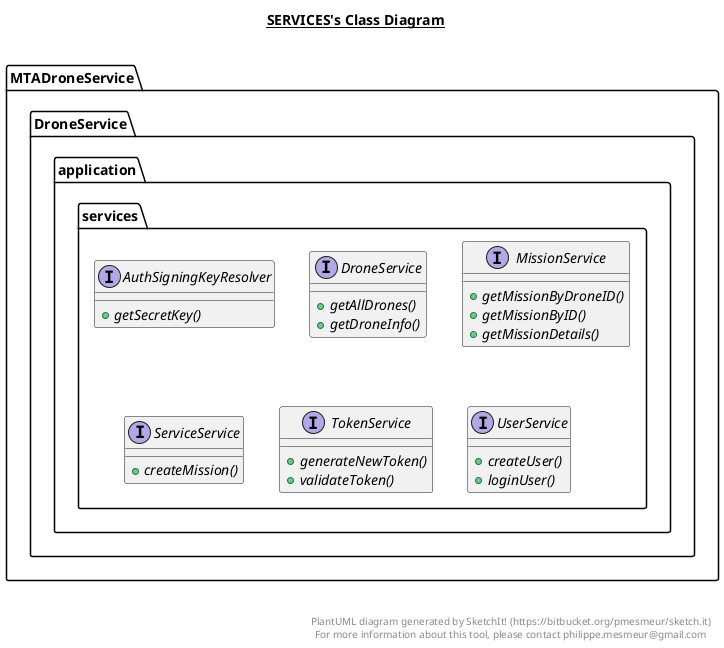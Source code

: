 @startuml

title __SERVICES's Class Diagram__\n

  namespace MTADroneService.DroneService.application {
    namespace services {
      interface MTADroneService.DroneService.application.services.AuthSigningKeyResolver {
          {abstract} + getSecretKey()
      }
    }
  }
  

  namespace MTADroneService.DroneService.application {
    namespace services {
      interface MTADroneService.DroneService.application.services.DroneService {
          {abstract} + getAllDrones()
          {abstract} + getDroneInfo()
      }
    }
  }
  

  namespace MTADroneService.DroneService.application {
    namespace services {
      interface MTADroneService.DroneService.application.services.MissionService {
          {abstract} + getMissionByDroneID()
          {abstract} + getMissionByID()
          {abstract} + getMissionDetails()
      }
    }
  }
  

  namespace MTADroneService.DroneService.application {
    namespace services {
      interface MTADroneService.DroneService.application.services.ServiceService {
          {abstract} + createMission()
      }
    }
  }
  

  namespace MTADroneService.DroneService.application {
    namespace services {
      interface MTADroneService.DroneService.application.services.TokenService {
          {abstract} + generateNewToken()
          {abstract} + validateToken()
      }
    }
  }
  

  namespace MTADroneService.DroneService.application {
    namespace services {
      interface MTADroneService.DroneService.application.services.UserService {
          {abstract} + createUser()
          {abstract} + loginUser()
      }
    }
  }
  



right footer


PlantUML diagram generated by SketchIt! (https://bitbucket.org/pmesmeur/sketch.it)
For more information about this tool, please contact philippe.mesmeur@gmail.com
endfooter

@enduml
